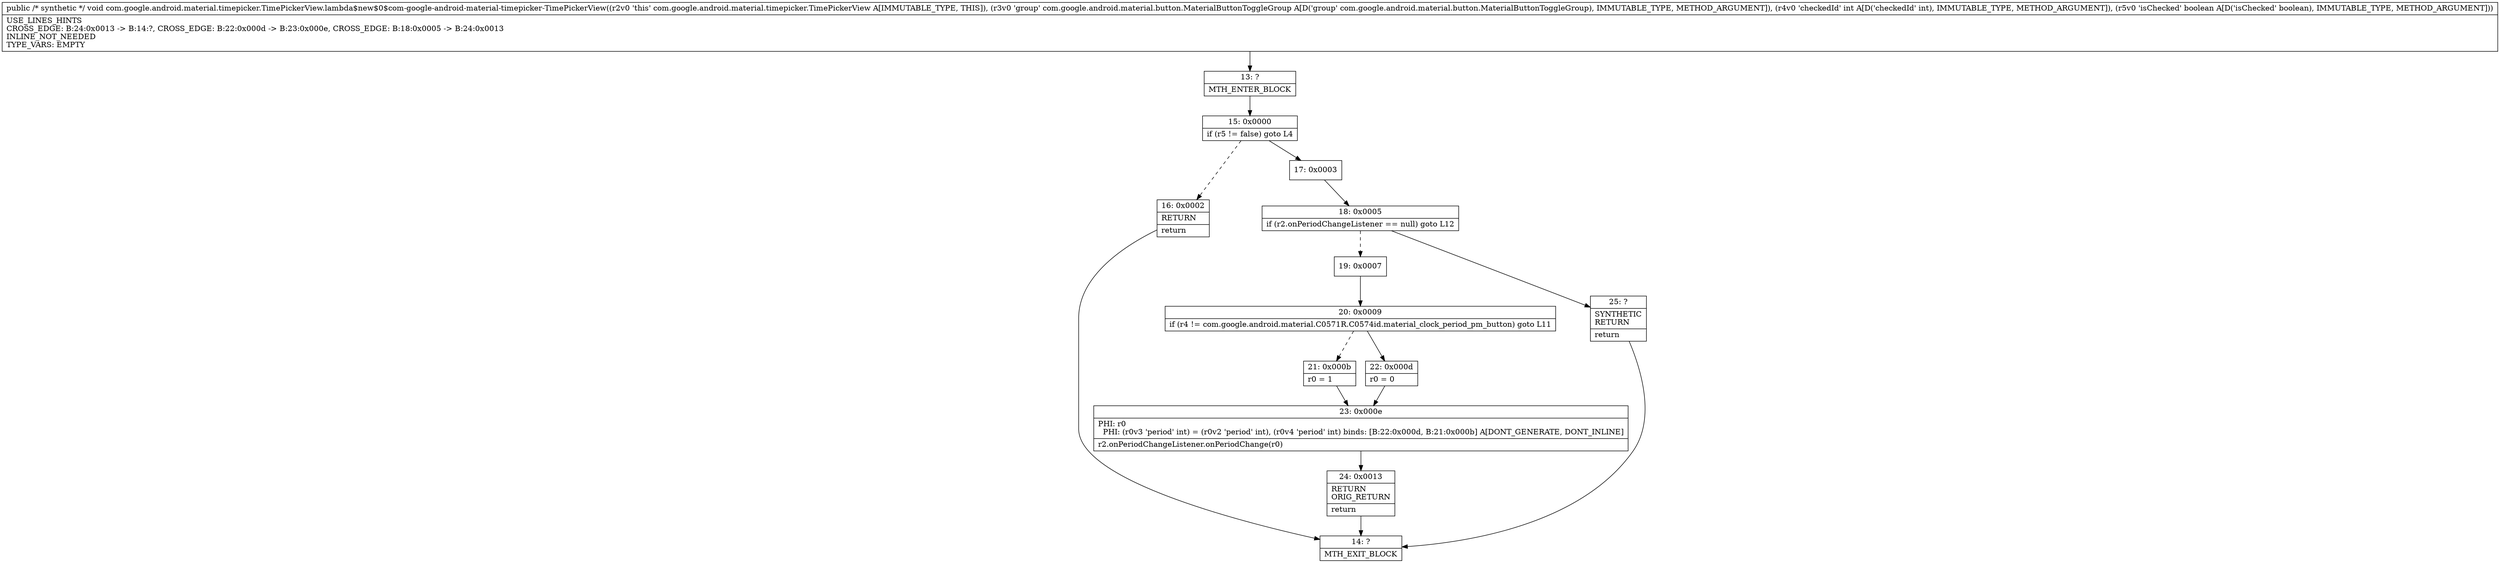 digraph "CFG forcom.google.android.material.timepicker.TimePickerView.lambda$new$0$com\-google\-android\-material\-timepicker\-TimePickerView(Lcom\/google\/android\/material\/button\/MaterialButtonToggleGroup;IZ)V" {
Node_13 [shape=record,label="{13\:\ ?|MTH_ENTER_BLOCK\l}"];
Node_15 [shape=record,label="{15\:\ 0x0000|if (r5 != false) goto L4\l}"];
Node_16 [shape=record,label="{16\:\ 0x0002|RETURN\l|return\l}"];
Node_14 [shape=record,label="{14\:\ ?|MTH_EXIT_BLOCK\l}"];
Node_17 [shape=record,label="{17\:\ 0x0003}"];
Node_18 [shape=record,label="{18\:\ 0x0005|if (r2.onPeriodChangeListener == null) goto L12\l}"];
Node_19 [shape=record,label="{19\:\ 0x0007}"];
Node_20 [shape=record,label="{20\:\ 0x0009|if (r4 != com.google.android.material.C0571R.C0574id.material_clock_period_pm_button) goto L11\l}"];
Node_21 [shape=record,label="{21\:\ 0x000b|r0 = 1\l}"];
Node_23 [shape=record,label="{23\:\ 0x000e|PHI: r0 \l  PHI: (r0v3 'period' int) = (r0v2 'period' int), (r0v4 'period' int) binds: [B:22:0x000d, B:21:0x000b] A[DONT_GENERATE, DONT_INLINE]\l|r2.onPeriodChangeListener.onPeriodChange(r0)\l}"];
Node_24 [shape=record,label="{24\:\ 0x0013|RETURN\lORIG_RETURN\l|return\l}"];
Node_22 [shape=record,label="{22\:\ 0x000d|r0 = 0\l}"];
Node_25 [shape=record,label="{25\:\ ?|SYNTHETIC\lRETURN\l|return\l}"];
MethodNode[shape=record,label="{public \/* synthetic *\/ void com.google.android.material.timepicker.TimePickerView.lambda$new$0$com\-google\-android\-material\-timepicker\-TimePickerView((r2v0 'this' com.google.android.material.timepicker.TimePickerView A[IMMUTABLE_TYPE, THIS]), (r3v0 'group' com.google.android.material.button.MaterialButtonToggleGroup A[D('group' com.google.android.material.button.MaterialButtonToggleGroup), IMMUTABLE_TYPE, METHOD_ARGUMENT]), (r4v0 'checkedId' int A[D('checkedId' int), IMMUTABLE_TYPE, METHOD_ARGUMENT]), (r5v0 'isChecked' boolean A[D('isChecked' boolean), IMMUTABLE_TYPE, METHOD_ARGUMENT]))  | USE_LINES_HINTS\lCROSS_EDGE: B:24:0x0013 \-\> B:14:?, CROSS_EDGE: B:22:0x000d \-\> B:23:0x000e, CROSS_EDGE: B:18:0x0005 \-\> B:24:0x0013\lINLINE_NOT_NEEDED\lTYPE_VARS: EMPTY\l}"];
MethodNode -> Node_13;Node_13 -> Node_15;
Node_15 -> Node_16[style=dashed];
Node_15 -> Node_17;
Node_16 -> Node_14;
Node_17 -> Node_18;
Node_18 -> Node_19[style=dashed];
Node_18 -> Node_25;
Node_19 -> Node_20;
Node_20 -> Node_21[style=dashed];
Node_20 -> Node_22;
Node_21 -> Node_23;
Node_23 -> Node_24;
Node_24 -> Node_14;
Node_22 -> Node_23;
Node_25 -> Node_14;
}

